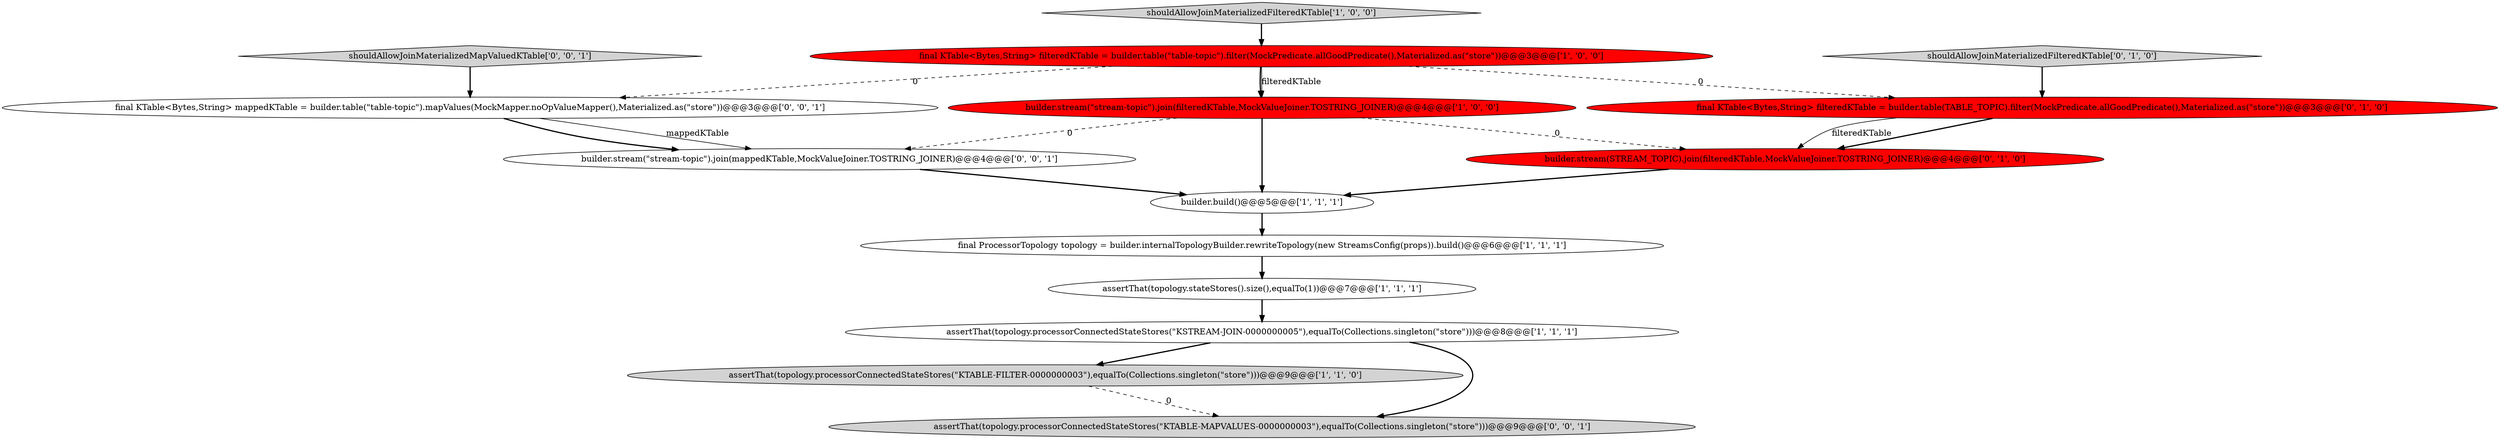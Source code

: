 digraph {
4 [style = filled, label = "final KTable<Bytes,String> filteredKTable = builder.table(\"table-topic\").filter(MockPredicate.allGoodPredicate(),Materialized.as(\"store\"))@@@3@@@['1', '0', '0']", fillcolor = red, shape = ellipse image = "AAA1AAABBB1BBB"];
7 [style = filled, label = "shouldAllowJoinMaterializedFilteredKTable['1', '0', '0']", fillcolor = lightgray, shape = diamond image = "AAA0AAABBB1BBB"];
8 [style = filled, label = "final KTable<Bytes,String> filteredKTable = builder.table(TABLE_TOPIC).filter(MockPredicate.allGoodPredicate(),Materialized.as(\"store\"))@@@3@@@['0', '1', '0']", fillcolor = red, shape = ellipse image = "AAA1AAABBB2BBB"];
2 [style = filled, label = "assertThat(topology.processorConnectedStateStores(\"KSTREAM-JOIN-0000000005\"),equalTo(Collections.singleton(\"store\")))@@@8@@@['1', '1', '1']", fillcolor = white, shape = ellipse image = "AAA0AAABBB1BBB"];
11 [style = filled, label = "builder.stream(\"stream-topic\").join(mappedKTable,MockValueJoiner.TOSTRING_JOINER)@@@4@@@['0', '0', '1']", fillcolor = white, shape = ellipse image = "AAA0AAABBB3BBB"];
9 [style = filled, label = "shouldAllowJoinMaterializedFilteredKTable['0', '1', '0']", fillcolor = lightgray, shape = diamond image = "AAA0AAABBB2BBB"];
12 [style = filled, label = "shouldAllowJoinMaterializedMapValuedKTable['0', '0', '1']", fillcolor = lightgray, shape = diamond image = "AAA0AAABBB3BBB"];
5 [style = filled, label = "builder.stream(\"stream-topic\").join(filteredKTable,MockValueJoiner.TOSTRING_JOINER)@@@4@@@['1', '0', '0']", fillcolor = red, shape = ellipse image = "AAA1AAABBB1BBB"];
13 [style = filled, label = "final KTable<Bytes,String> mappedKTable = builder.table(\"table-topic\").mapValues(MockMapper.noOpValueMapper(),Materialized.as(\"store\"))@@@3@@@['0', '0', '1']", fillcolor = white, shape = ellipse image = "AAA0AAABBB3BBB"];
6 [style = filled, label = "assertThat(topology.processorConnectedStateStores(\"KTABLE-FILTER-0000000003\"),equalTo(Collections.singleton(\"store\")))@@@9@@@['1', '1', '0']", fillcolor = lightgray, shape = ellipse image = "AAA0AAABBB1BBB"];
14 [style = filled, label = "assertThat(topology.processorConnectedStateStores(\"KTABLE-MAPVALUES-0000000003\"),equalTo(Collections.singleton(\"store\")))@@@9@@@['0', '0', '1']", fillcolor = lightgray, shape = ellipse image = "AAA0AAABBB3BBB"];
10 [style = filled, label = "builder.stream(STREAM_TOPIC).join(filteredKTable,MockValueJoiner.TOSTRING_JOINER)@@@4@@@['0', '1', '0']", fillcolor = red, shape = ellipse image = "AAA1AAABBB2BBB"];
3 [style = filled, label = "assertThat(topology.stateStores().size(),equalTo(1))@@@7@@@['1', '1', '1']", fillcolor = white, shape = ellipse image = "AAA0AAABBB1BBB"];
1 [style = filled, label = "builder.build()@@@5@@@['1', '1', '1']", fillcolor = white, shape = ellipse image = "AAA0AAABBB1BBB"];
0 [style = filled, label = "final ProcessorTopology topology = builder.internalTopologyBuilder.rewriteTopology(new StreamsConfig(props)).build()@@@6@@@['1', '1', '1']", fillcolor = white, shape = ellipse image = "AAA0AAABBB1BBB"];
0->3 [style = bold, label=""];
8->10 [style = bold, label=""];
11->1 [style = bold, label=""];
2->6 [style = bold, label=""];
4->5 [style = solid, label="filteredKTable"];
1->0 [style = bold, label=""];
7->4 [style = bold, label=""];
6->14 [style = dashed, label="0"];
9->8 [style = bold, label=""];
13->11 [style = bold, label=""];
12->13 [style = bold, label=""];
5->1 [style = bold, label=""];
3->2 [style = bold, label=""];
5->10 [style = dashed, label="0"];
5->11 [style = dashed, label="0"];
13->11 [style = solid, label="mappedKTable"];
2->14 [style = bold, label=""];
4->8 [style = dashed, label="0"];
8->10 [style = solid, label="filteredKTable"];
4->13 [style = dashed, label="0"];
10->1 [style = bold, label=""];
4->5 [style = bold, label=""];
}
